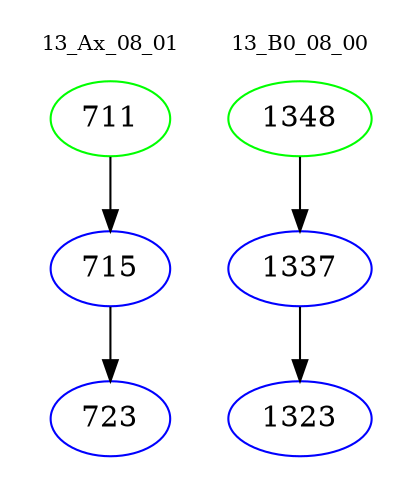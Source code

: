 digraph{
subgraph cluster_0 {
color = white
label = "13_Ax_08_01";
fontsize=10;
T0_711 [label="711", color="green"]
T0_711 -> T0_715 [color="black"]
T0_715 [label="715", color="blue"]
T0_715 -> T0_723 [color="black"]
T0_723 [label="723", color="blue"]
}
subgraph cluster_1 {
color = white
label = "13_B0_08_00";
fontsize=10;
T1_1348 [label="1348", color="green"]
T1_1348 -> T1_1337 [color="black"]
T1_1337 [label="1337", color="blue"]
T1_1337 -> T1_1323 [color="black"]
T1_1323 [label="1323", color="blue"]
}
}
